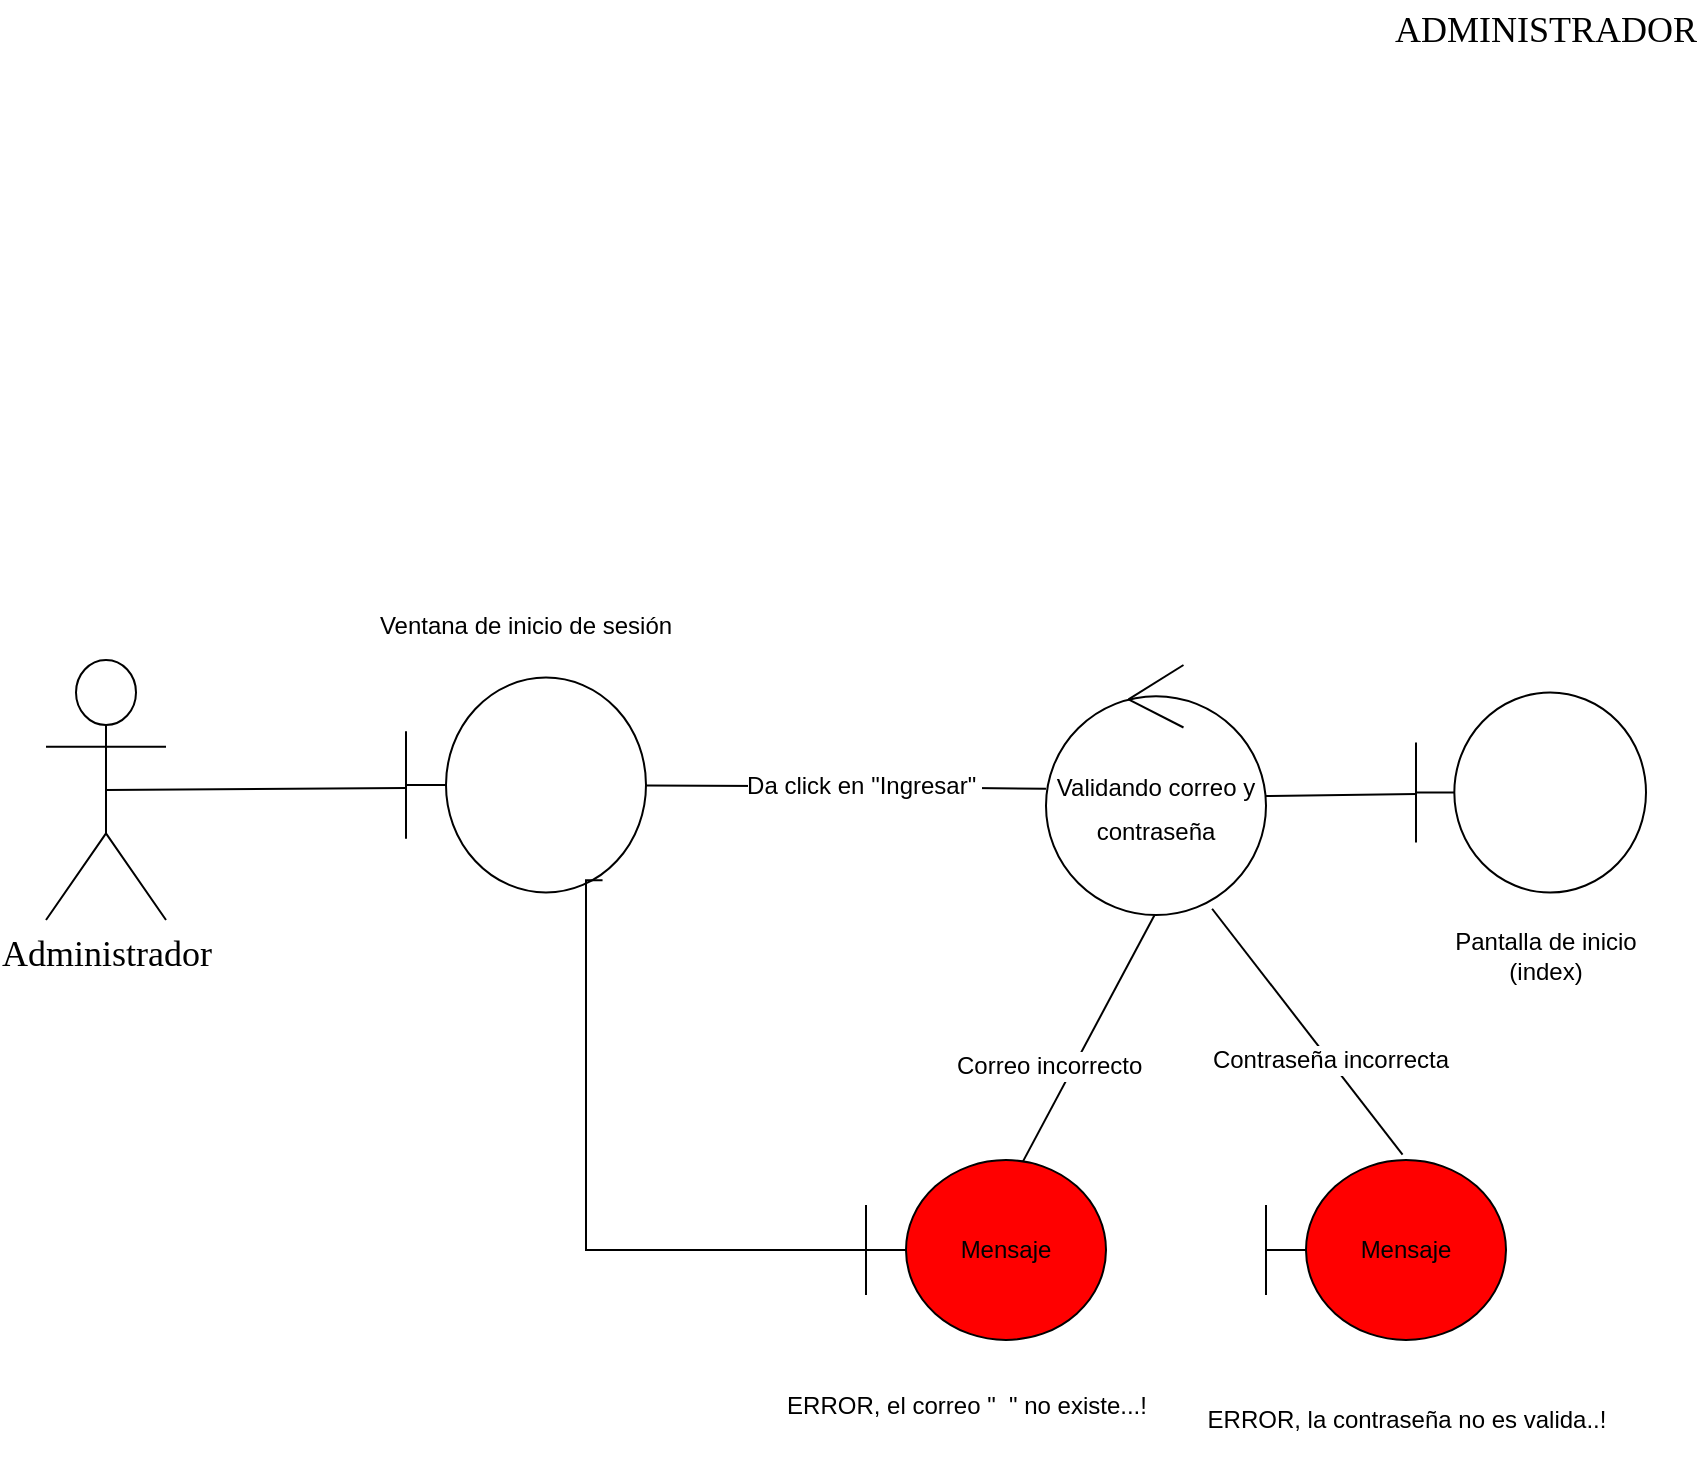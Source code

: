 <mxfile version="20.1.1" type="github">
  <diagram id="2wqolK1YbHdrgj3bFHOo" name="Robustez">
    <mxGraphModel dx="2287" dy="657" grid="1" gridSize="10" guides="1" tooltips="1" connect="1" arrows="1" fold="1" page="1" pageScale="1" pageWidth="827" pageHeight="1169" math="0" shadow="0">
      <root>
        <mxCell id="0" />
        <mxCell id="1" parent="0" />
        <mxCell id="B0jKKp4YpZ9J5N5QM19t-1" value="&lt;font style=&quot;font-size: 18px;&quot; face=&quot;Comic Sans MS&quot;&gt;ADMINISTRADOR&lt;/font&gt;" style="text;html=1;strokeColor=none;fillColor=none;align=center;verticalAlign=middle;whiteSpace=wrap;rounded=0;" vertex="1" parent="1">
          <mxGeometry x="-30" y="20" width="60" height="30" as="geometry" />
        </mxCell>
        <mxCell id="B0jKKp4YpZ9J5N5QM19t-7" value="Administrador" style="shape=umlActor;verticalLabelPosition=bottom;verticalAlign=top;html=1;outlineConnect=0;fontFamily=Comic Sans MS;fontSize=18;" vertex="1" parent="1">
          <mxGeometry x="-750" y="350" width="60" height="130" as="geometry" />
        </mxCell>
        <mxCell id="B0jKKp4YpZ9J5N5QM19t-15" value="" style="shape=umlBoundary;whiteSpace=wrap;html=1;fontFamily=Comic Sans MS;fontSize=18;" vertex="1" parent="1">
          <mxGeometry x="-570" y="358.75" width="120" height="107.5" as="geometry" />
        </mxCell>
        <mxCell id="B0jKKp4YpZ9J5N5QM19t-17" value="" style="endArrow=none;html=1;rounded=0;fontFamily=Comic Sans MS;fontSize=18;exitX=0.5;exitY=0.5;exitDx=0;exitDy=0;exitPerimeter=0;" edge="1" parent="1" source="B0jKKp4YpZ9J5N5QM19t-7">
          <mxGeometry relative="1" as="geometry">
            <mxPoint x="-710" y="414.29" as="sourcePoint" />
            <mxPoint x="-570" y="414" as="targetPoint" />
          </mxGeometry>
        </mxCell>
        <mxCell id="B0jKKp4YpZ9J5N5QM19t-18" value="Ventana de inicio de sesión" style="text;html=1;strokeColor=none;fillColor=none;align=center;verticalAlign=middle;whiteSpace=wrap;rounded=0;" vertex="1" parent="1">
          <mxGeometry x="-590" y="312.5" width="160" height="40" as="geometry" />
        </mxCell>
        <mxCell id="B0jKKp4YpZ9J5N5QM19t-19" value="&lt;font face=&quot;Helvetica&quot; style=&quot;font-size: 12px;&quot;&gt;Validando correo y contraseña&lt;/font&gt;" style="ellipse;shape=umlControl;whiteSpace=wrap;html=1;fontFamily=Comic Sans MS;fontSize=18;" vertex="1" parent="1">
          <mxGeometry x="-250" y="352.5" width="110" height="125" as="geometry" />
        </mxCell>
        <mxCell id="B0jKKp4YpZ9J5N5QM19t-21" value="" style="endArrow=none;html=1;rounded=0;fontFamily=Comic Sans MS;fontSize=18;" edge="1" parent="1" source="B0jKKp4YpZ9J5N5QM19t-15" target="B0jKKp4YpZ9J5N5QM19t-19">
          <mxGeometry relative="1" as="geometry">
            <mxPoint x="-710" y="425" as="sourcePoint" />
            <mxPoint x="-370" y="424" as="targetPoint" />
            <Array as="points">
              <mxPoint x="-380" y="413" />
            </Array>
          </mxGeometry>
        </mxCell>
        <mxCell id="B0jKKp4YpZ9J5N5QM19t-26" value="Da click en &quot;Ingresar&quot;&amp;nbsp;" style="edgeLabel;html=1;align=center;verticalAlign=middle;resizable=0;points=[];fontSize=12;fontFamily=Helvetica;" vertex="1" connectable="0" parent="B0jKKp4YpZ9J5N5QM19t-21">
          <mxGeometry x="0.18" y="-3" relative="1" as="geometry">
            <mxPoint x="-9" y="-4" as="offset" />
          </mxGeometry>
        </mxCell>
        <mxCell id="B0jKKp4YpZ9J5N5QM19t-22" value="" style="shape=umlBoundary;whiteSpace=wrap;html=1;fontFamily=Helvetica;fontSize=12;" vertex="1" parent="1">
          <mxGeometry x="-65" y="366.25" width="115" height="100" as="geometry" />
        </mxCell>
        <mxCell id="B0jKKp4YpZ9J5N5QM19t-23" value="Pantalla de inicio (index)" style="text;html=1;strokeColor=none;fillColor=none;align=center;verticalAlign=middle;whiteSpace=wrap;rounded=0;" vertex="1" parent="1">
          <mxGeometry x="-60" y="477.5" width="120" height="40" as="geometry" />
        </mxCell>
        <mxCell id="B0jKKp4YpZ9J5N5QM19t-24" value="" style="endArrow=none;html=1;rounded=0;fontFamily=Comic Sans MS;fontSize=18;" edge="1" parent="1" target="B0jKKp4YpZ9J5N5QM19t-22">
          <mxGeometry relative="1" as="geometry">
            <mxPoint x="-140" y="418" as="sourcePoint" />
            <mxPoint x="-319.999" y="422.867" as="targetPoint" />
          </mxGeometry>
        </mxCell>
        <mxCell id="B0jKKp4YpZ9J5N5QM19t-25" value="" style="endArrow=none;html=1;rounded=0;fontFamily=Comic Sans MS;fontSize=18;entryX=0.648;entryY=0.023;entryDx=0;entryDy=0;entryPerimeter=0;" edge="1" parent="1" target="B0jKKp4YpZ9J5N5QM19t-29">
          <mxGeometry relative="1" as="geometry">
            <mxPoint x="-195.71" y="477.5" as="sourcePoint" />
            <mxPoint x="-260" y="590" as="targetPoint" />
            <Array as="points" />
          </mxGeometry>
        </mxCell>
        <mxCell id="B0jKKp4YpZ9J5N5QM19t-33" value="Correo incorrecto&amp;nbsp;" style="edgeLabel;html=1;align=center;verticalAlign=middle;resizable=0;points=[];fontSize=12;fontFamily=Helvetica;" vertex="1" connectable="0" parent="B0jKKp4YpZ9J5N5QM19t-25">
          <mxGeometry x="0.232" relative="1" as="geometry">
            <mxPoint x="-11" y="-1" as="offset" />
          </mxGeometry>
        </mxCell>
        <mxCell id="B0jKKp4YpZ9J5N5QM19t-29" value="Mensaje" style="shape=umlBoundary;whiteSpace=wrap;html=1;fillColor=#FF0000;" vertex="1" parent="1">
          <mxGeometry x="-340" y="600" width="120" height="90" as="geometry" />
        </mxCell>
        <mxCell id="B0jKKp4YpZ9J5N5QM19t-32" value="" style="endArrow=none;html=1;rounded=0;fontFamily=Comic Sans MS;fontSize=18;edgeStyle=orthogonalEdgeStyle;exitX=0.819;exitY=0.943;exitDx=0;exitDy=0;exitPerimeter=0;" edge="1" parent="1" source="B0jKKp4YpZ9J5N5QM19t-15" target="B0jKKp4YpZ9J5N5QM19t-29">
          <mxGeometry relative="1" as="geometry">
            <mxPoint x="-500" y="470" as="sourcePoint" />
            <mxPoint x="-425" y="466.249" as="targetPoint" />
            <Array as="points">
              <mxPoint x="-480" y="460" />
              <mxPoint x="-480" y="645" />
            </Array>
          </mxGeometry>
        </mxCell>
        <mxCell id="B0jKKp4YpZ9J5N5QM19t-34" value="" style="endArrow=none;html=1;rounded=0;fontFamily=Comic Sans MS;fontSize=18;entryX=0.569;entryY=-0.03;entryDx=0;entryDy=0;entryPerimeter=0;exitX=0.755;exitY=0.975;exitDx=0;exitDy=0;exitPerimeter=0;" edge="1" parent="1" source="B0jKKp4YpZ9J5N5QM19t-19" target="B0jKKp4YpZ9J5N5QM19t-36">
          <mxGeometry relative="1" as="geometry">
            <mxPoint x="-170" y="480" as="sourcePoint" />
            <mxPoint x="-80" y="590" as="targetPoint" />
            <Array as="points" />
          </mxGeometry>
        </mxCell>
        <mxCell id="B0jKKp4YpZ9J5N5QM19t-35" value="Contraseña incorrecta" style="edgeLabel;html=1;align=center;verticalAlign=middle;resizable=0;points=[];fontSize=12;fontFamily=Helvetica;" vertex="1" connectable="0" parent="B0jKKp4YpZ9J5N5QM19t-34">
          <mxGeometry x="0.232" relative="1" as="geometry">
            <mxPoint y="-1" as="offset" />
          </mxGeometry>
        </mxCell>
        <mxCell id="B0jKKp4YpZ9J5N5QM19t-36" value="Mensaje" style="shape=umlBoundary;whiteSpace=wrap;html=1;fillColor=#FF0000;" vertex="1" parent="1">
          <mxGeometry x="-140" y="600" width="120" height="90" as="geometry" />
        </mxCell>
        <mxCell id="B0jKKp4YpZ9J5N5QM19t-44" value="&lt;span style=&quot;background-color: rgb(255, 255, 255);&quot;&gt;ERROR, el correo &quot;&amp;nbsp; &quot; no existe...!&lt;/span&gt;&lt;br&gt;&lt;span style=&quot;color: rgba(0, 0, 0, 0); font-family: monospace; font-size: 0px; text-align: start;&quot;&gt;%3CmxGraphModel%3E%3Croot%3E%3CmxCell%20id%3D%220%22%2F%3E%3CmxCell%20id%3D%221%22%20parent%3D%220%22%2F%3E%3CmxCell%20id%3D%222%22%20value%3D%22Correo%20incorrecto%26amp%3Bnbsp%3B%22%20style%3D%22edgeLabel%3Bhtml%3D1%3Balign%3Dcenter%3BverticalAlign%3Dmiddle%3Bresizable%3D0%3Bpoints%3D%5B%5D%3BfontSize%3D12%3BfontFamily%3DHelvetica%3B%22%20vertex%3D%221%22%20connectable%3D%220%22%20parent%3D%221%22%3E%3CmxGeometry%20x%3D%22-247.763%22%20y%3D%22553.367%22%20as%3D%22geometry%22%2F%3E%3C%2FmxCell%3E%3C%2Froot%3E%3C%2FmxGraphModel%3E,&lt;/span&gt;" style="text;html=1;align=center;verticalAlign=middle;resizable=0;points=[];autosize=1;strokeColor=none;fillColor=none;fontSize=12;fontFamily=Helvetica;" vertex="1" parent="1">
          <mxGeometry x="-390" y="710" width="200" height="40" as="geometry" />
        </mxCell>
        <mxCell id="B0jKKp4YpZ9J5N5QM19t-45" value="&lt;span style=&quot;background-color: rgb(255, 255, 255);&quot;&gt;ERROR, la contraseña no es valida..!&lt;/span&gt;&lt;span style=&quot;color: rgba(0, 0, 0, 0); font-family: monospace; font-size: 0px; text-align: start;&quot;&gt;%3CmxGraphModel%3E%3Croot%3E%3CmxCell%20id%3D%220%22%2F%3E%3CmxCell%20id%3D%221%22%20parent%3D%220%22%2F%3E%3CmxCell%20id%3D%222%22%20value%3D%22Correo%20incorrecto%26amp%3Bnbsp%3B%22%20style%3D%22edgeLabel%3Bhtml%3D1%3Balign%3Dcenter%3BverticalAlign%3Dmiddle%3Bresizable%3D0%3Bpoints%3D%5B%5D%3BfontSize%3D12%3BfontFamily%3DHelvetica%3B%22%20vertex%3D%221%22%20connectable%3D%220%22%20parent%3D%221%22%3E%3CmxGeometry%20x%3D%22-247.763%22%20y%3D%22553.367%22%20as%3D%22geometry%22%2F%3E%3C%2FmxCell%3E%3C%2Froot%3E%3C%2FmxG&lt;/span&gt;" style="text;html=1;align=center;verticalAlign=middle;resizable=0;points=[];autosize=1;strokeColor=none;fillColor=none;fontSize=12;fontFamily=Helvetica;" vertex="1" parent="1">
          <mxGeometry x="-180" y="715" width="220" height="30" as="geometry" />
        </mxCell>
      </root>
    </mxGraphModel>
  </diagram>
</mxfile>
